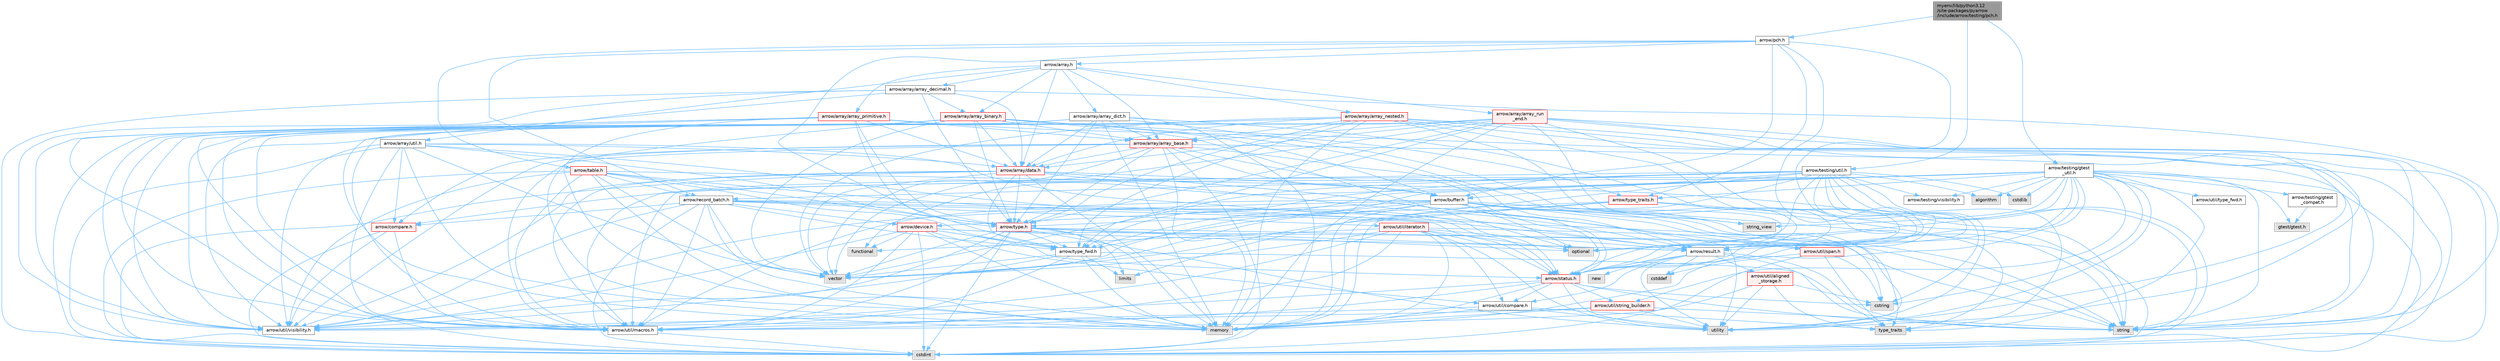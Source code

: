digraph "myenv/lib/python3.12/site-packages/pyarrow/include/arrow/testing/pch.h"
{
 // LATEX_PDF_SIZE
  bgcolor="transparent";
  edge [fontname=Helvetica,fontsize=10,labelfontname=Helvetica,labelfontsize=10];
  node [fontname=Helvetica,fontsize=10,shape=box,height=0.2,width=0.4];
  Node1 [id="Node000001",label="myenv/lib/python3.12\l/site-packages/pyarrow\l/include/arrow/testing/pch.h",height=0.2,width=0.4,color="gray40", fillcolor="grey60", style="filled", fontcolor="black",tooltip=" "];
  Node1 -> Node2 [id="edge1_Node000001_Node000002",color="steelblue1",style="solid",tooltip=" "];
  Node2 [id="Node000002",label="arrow/pch.h",height=0.2,width=0.4,color="grey40", fillcolor="white", style="filled",URL="$include_2arrow_2pch_8h.html",tooltip=" "];
  Node2 -> Node3 [id="edge2_Node000002_Node000003",color="steelblue1",style="solid",tooltip=" "];
  Node3 [id="Node000003",label="arrow/array.h",height=0.2,width=0.4,color="grey40", fillcolor="white", style="filled",URL="$array_8h.html",tooltip=" "];
  Node3 -> Node4 [id="edge3_Node000003_Node000004",color="steelblue1",style="solid",tooltip=" "];
  Node4 [id="Node000004",label="arrow/array/array_base.h",height=0.2,width=0.4,color="red", fillcolor="#FFF0F0", style="filled",URL="$array__base_8h.html",tooltip=" "];
  Node4 -> Node5 [id="edge4_Node000004_Node000005",color="steelblue1",style="solid",tooltip=" "];
  Node5 [id="Node000005",label="cstdint",height=0.2,width=0.4,color="grey60", fillcolor="#E0E0E0", style="filled",tooltip=" "];
  Node4 -> Node7 [id="edge5_Node000004_Node000007",color="steelblue1",style="solid",tooltip=" "];
  Node7 [id="Node000007",label="memory",height=0.2,width=0.4,color="grey60", fillcolor="#E0E0E0", style="filled",tooltip=" "];
  Node4 -> Node8 [id="edge6_Node000004_Node000008",color="steelblue1",style="solid",tooltip=" "];
  Node8 [id="Node000008",label="string",height=0.2,width=0.4,color="grey60", fillcolor="#E0E0E0", style="filled",tooltip=" "];
  Node4 -> Node9 [id="edge7_Node000004_Node000009",color="steelblue1",style="solid",tooltip=" "];
  Node9 [id="Node000009",label="vector",height=0.2,width=0.4,color="grey60", fillcolor="#E0E0E0", style="filled",tooltip=" "];
  Node4 -> Node10 [id="edge8_Node000004_Node000010",color="steelblue1",style="solid",tooltip=" "];
  Node10 [id="Node000010",label="arrow/array/data.h",height=0.2,width=0.4,color="red", fillcolor="#FFF0F0", style="filled",URL="$data_8h.html",tooltip=" "];
  Node10 -> Node5 [id="edge9_Node000010_Node000005",color="steelblue1",style="solid",tooltip=" "];
  Node10 -> Node7 [id="edge10_Node000010_Node000007",color="steelblue1",style="solid",tooltip=" "];
  Node10 -> Node13 [id="edge11_Node000010_Node000013",color="steelblue1",style="solid",tooltip=" "];
  Node13 [id="Node000013",label="utility",height=0.2,width=0.4,color="grey60", fillcolor="#E0E0E0", style="filled",tooltip=" "];
  Node10 -> Node9 [id="edge12_Node000010_Node000009",color="steelblue1",style="solid",tooltip=" "];
  Node10 -> Node18 [id="edge13_Node000010_Node000018",color="steelblue1",style="solid",tooltip=" "];
  Node18 [id="Node000018",label="arrow/buffer.h",height=0.2,width=0.4,color="grey40", fillcolor="white", style="filled",URL="$buffer_8h.html",tooltip=" "];
  Node18 -> Node5 [id="edge14_Node000018_Node000005",color="steelblue1",style="solid",tooltip=" "];
  Node18 -> Node19 [id="edge15_Node000018_Node000019",color="steelblue1",style="solid",tooltip=" "];
  Node19 [id="Node000019",label="cstring",height=0.2,width=0.4,color="grey60", fillcolor="#E0E0E0", style="filled",tooltip=" "];
  Node18 -> Node7 [id="edge16_Node000018_Node000007",color="steelblue1",style="solid",tooltip=" "];
  Node18 -> Node15 [id="edge17_Node000018_Node000015",color="steelblue1",style="solid",tooltip=" "];
  Node15 [id="Node000015",label="optional",height=0.2,width=0.4,color="grey60", fillcolor="#E0E0E0", style="filled",tooltip=" "];
  Node18 -> Node8 [id="edge18_Node000018_Node000008",color="steelblue1",style="solid",tooltip=" "];
  Node18 -> Node20 [id="edge19_Node000018_Node000020",color="steelblue1",style="solid",tooltip=" "];
  Node20 [id="Node000020",label="string_view",height=0.2,width=0.4,color="grey60", fillcolor="#E0E0E0", style="filled",tooltip=" "];
  Node18 -> Node13 [id="edge20_Node000018_Node000013",color="steelblue1",style="solid",tooltip=" "];
  Node18 -> Node9 [id="edge21_Node000018_Node000009",color="steelblue1",style="solid",tooltip=" "];
  Node18 -> Node21 [id="edge22_Node000018_Node000021",color="steelblue1",style="solid",tooltip=" "];
  Node21 [id="Node000021",label="arrow/device.h",height=0.2,width=0.4,color="red", fillcolor="#FFF0F0", style="filled",URL="$device_8h.html",tooltip=" "];
  Node21 -> Node5 [id="edge23_Node000021_Node000005",color="steelblue1",style="solid",tooltip=" "];
  Node21 -> Node22 [id="edge24_Node000021_Node000022",color="steelblue1",style="solid",tooltip=" "];
  Node22 [id="Node000022",label="functional",height=0.2,width=0.4,color="grey60", fillcolor="#E0E0E0", style="filled",tooltip=" "];
  Node21 -> Node7 [id="edge25_Node000021_Node000007",color="steelblue1",style="solid",tooltip=" "];
  Node21 -> Node8 [id="edge26_Node000021_Node000008",color="steelblue1",style="solid",tooltip=" "];
  Node21 -> Node27 [id="edge27_Node000021_Node000027",color="steelblue1",style="solid",tooltip=" "];
  Node27 [id="Node000027",label="arrow/result.h",height=0.2,width=0.4,color="grey40", fillcolor="white", style="filled",URL="$result_8h.html",tooltip=" "];
  Node27 -> Node28 [id="edge28_Node000027_Node000028",color="steelblue1",style="solid",tooltip=" "];
  Node28 [id="Node000028",label="cstddef",height=0.2,width=0.4,color="grey60", fillcolor="#E0E0E0", style="filled",tooltip=" "];
  Node27 -> Node29 [id="edge29_Node000027_Node000029",color="steelblue1",style="solid",tooltip=" "];
  Node29 [id="Node000029",label="new",height=0.2,width=0.4,color="grey60", fillcolor="#E0E0E0", style="filled",tooltip=" "];
  Node27 -> Node8 [id="edge30_Node000027_Node000008",color="steelblue1",style="solid",tooltip=" "];
  Node27 -> Node30 [id="edge31_Node000027_Node000030",color="steelblue1",style="solid",tooltip=" "];
  Node30 [id="Node000030",label="type_traits",height=0.2,width=0.4,color="grey60", fillcolor="#E0E0E0", style="filled",tooltip=" "];
  Node27 -> Node13 [id="edge32_Node000027_Node000013",color="steelblue1",style="solid",tooltip=" "];
  Node27 -> Node31 [id="edge33_Node000027_Node000031",color="steelblue1",style="solid",tooltip=" "];
  Node31 [id="Node000031",label="arrow/status.h",height=0.2,width=0.4,color="red", fillcolor="#FFF0F0", style="filled",URL="$status_8h.html",tooltip=" "];
  Node31 -> Node19 [id="edge34_Node000031_Node000019",color="steelblue1",style="solid",tooltip=" "];
  Node31 -> Node7 [id="edge35_Node000031_Node000007",color="steelblue1",style="solid",tooltip=" "];
  Node31 -> Node8 [id="edge36_Node000031_Node000008",color="steelblue1",style="solid",tooltip=" "];
  Node31 -> Node13 [id="edge37_Node000031_Node000013",color="steelblue1",style="solid",tooltip=" "];
  Node31 -> Node32 [id="edge38_Node000031_Node000032",color="steelblue1",style="solid",tooltip=" "];
  Node32 [id="Node000032",label="arrow/util/compare.h",height=0.2,width=0.4,color="grey40", fillcolor="white", style="filled",URL="$util_2compare_8h.html",tooltip=" "];
  Node32 -> Node7 [id="edge39_Node000032_Node000007",color="steelblue1",style="solid",tooltip=" "];
  Node32 -> Node30 [id="edge40_Node000032_Node000030",color="steelblue1",style="solid",tooltip=" "];
  Node32 -> Node13 [id="edge41_Node000032_Node000013",color="steelblue1",style="solid",tooltip=" "];
  Node32 -> Node26 [id="edge42_Node000032_Node000026",color="steelblue1",style="solid",tooltip=" "];
  Node26 [id="Node000026",label="arrow/util/macros.h",height=0.2,width=0.4,color="grey40", fillcolor="white", style="filled",URL="$macros_8h.html",tooltip=" "];
  Node26 -> Node5 [id="edge43_Node000026_Node000005",color="steelblue1",style="solid",tooltip=" "];
  Node31 -> Node26 [id="edge44_Node000031_Node000026",color="steelblue1",style="solid",tooltip=" "];
  Node31 -> Node33 [id="edge45_Node000031_Node000033",color="steelblue1",style="solid",tooltip=" "];
  Node33 [id="Node000033",label="arrow/util/string_builder.h",height=0.2,width=0.4,color="red", fillcolor="#FFF0F0", style="filled",URL="$string__builder_8h.html",tooltip=" "];
  Node33 -> Node7 [id="edge46_Node000033_Node000007",color="steelblue1",style="solid",tooltip=" "];
  Node33 -> Node8 [id="edge47_Node000033_Node000008",color="steelblue1",style="solid",tooltip=" "];
  Node33 -> Node13 [id="edge48_Node000033_Node000013",color="steelblue1",style="solid",tooltip=" "];
  Node33 -> Node17 [id="edge49_Node000033_Node000017",color="steelblue1",style="solid",tooltip=" "];
  Node17 [id="Node000017",label="arrow/util/visibility.h",height=0.2,width=0.4,color="grey40", fillcolor="white", style="filled",URL="$include_2arrow_2util_2visibility_8h.html",tooltip=" "];
  Node31 -> Node17 [id="edge50_Node000031_Node000017",color="steelblue1",style="solid",tooltip=" "];
  Node27 -> Node35 [id="edge51_Node000027_Node000035",color="steelblue1",style="solid",tooltip=" "];
  Node35 [id="Node000035",label="arrow/util/aligned\l_storage.h",height=0.2,width=0.4,color="red", fillcolor="#FFF0F0", style="filled",URL="$aligned__storage_8h.html",tooltip=" "];
  Node35 -> Node19 [id="edge52_Node000035_Node000019",color="steelblue1",style="solid",tooltip=" "];
  Node35 -> Node30 [id="edge53_Node000035_Node000030",color="steelblue1",style="solid",tooltip=" "];
  Node35 -> Node13 [id="edge54_Node000035_Node000013",color="steelblue1",style="solid",tooltip=" "];
  Node35 -> Node26 [id="edge55_Node000035_Node000026",color="steelblue1",style="solid",tooltip=" "];
  Node27 -> Node32 [id="edge56_Node000027_Node000032",color="steelblue1",style="solid",tooltip=" "];
  Node21 -> Node31 [id="edge57_Node000021_Node000031",color="steelblue1",style="solid",tooltip=" "];
  Node21 -> Node24 [id="edge58_Node000021_Node000024",color="steelblue1",style="solid",tooltip=" "];
  Node24 [id="Node000024",label="arrow/type_fwd.h",height=0.2,width=0.4,color="grey40", fillcolor="white", style="filled",URL="$arrow_2type__fwd_8h.html",tooltip=" "];
  Node24 -> Node25 [id="edge59_Node000024_Node000025",color="steelblue1",style="solid",tooltip=" "];
  Node25 [id="Node000025",label="limits",height=0.2,width=0.4,color="grey60", fillcolor="#E0E0E0", style="filled",tooltip=" "];
  Node24 -> Node7 [id="edge60_Node000024_Node000007",color="steelblue1",style="solid",tooltip=" "];
  Node24 -> Node8 [id="edge61_Node000024_Node000008",color="steelblue1",style="solid",tooltip=" "];
  Node24 -> Node9 [id="edge62_Node000024_Node000009",color="steelblue1",style="solid",tooltip=" "];
  Node24 -> Node26 [id="edge63_Node000024_Node000026",color="steelblue1",style="solid",tooltip=" "];
  Node24 -> Node17 [id="edge64_Node000024_Node000017",color="steelblue1",style="solid",tooltip=" "];
  Node21 -> Node32 [id="edge65_Node000021_Node000032",color="steelblue1",style="solid",tooltip=" "];
  Node21 -> Node26 [id="edge66_Node000021_Node000026",color="steelblue1",style="solid",tooltip=" "];
  Node21 -> Node17 [id="edge67_Node000021_Node000017",color="steelblue1",style="solid",tooltip=" "];
  Node18 -> Node31 [id="edge68_Node000018_Node000031",color="steelblue1",style="solid",tooltip=" "];
  Node18 -> Node24 [id="edge69_Node000018_Node000024",color="steelblue1",style="solid",tooltip=" "];
  Node18 -> Node26 [id="edge70_Node000018_Node000026",color="steelblue1",style="solid",tooltip=" "];
  Node18 -> Node37 [id="edge71_Node000018_Node000037",color="steelblue1",style="solid",tooltip=" "];
  Node37 [id="Node000037",label="arrow/util/span.h",height=0.2,width=0.4,color="red", fillcolor="#FFF0F0", style="filled",URL="$span_8h.html",tooltip=" "];
  Node37 -> Node28 [id="edge72_Node000037_Node000028",color="steelblue1",style="solid",tooltip=" "];
  Node37 -> Node5 [id="edge73_Node000037_Node000005",color="steelblue1",style="solid",tooltip=" "];
  Node37 -> Node19 [id="edge74_Node000037_Node000019",color="steelblue1",style="solid",tooltip=" "];
  Node37 -> Node30 [id="edge75_Node000037_Node000030",color="steelblue1",style="solid",tooltip=" "];
  Node18 -> Node17 [id="edge76_Node000018_Node000017",color="steelblue1",style="solid",tooltip=" "];
  Node10 -> Node27 [id="edge77_Node000010_Node000027",color="steelblue1",style="solid",tooltip=" "];
  Node10 -> Node39 [id="edge78_Node000010_Node000039",color="steelblue1",style="solid",tooltip=" "];
  Node39 [id="Node000039",label="arrow/type.h",height=0.2,width=0.4,color="red", fillcolor="#FFF0F0", style="filled",URL="$type_8h.html",tooltip=" "];
  Node39 -> Node5 [id="edge79_Node000039_Node000005",color="steelblue1",style="solid",tooltip=" "];
  Node39 -> Node25 [id="edge80_Node000039_Node000025",color="steelblue1",style="solid",tooltip=" "];
  Node39 -> Node7 [id="edge81_Node000039_Node000007",color="steelblue1",style="solid",tooltip=" "];
  Node39 -> Node15 [id="edge82_Node000039_Node000015",color="steelblue1",style="solid",tooltip=" "];
  Node39 -> Node8 [id="edge83_Node000039_Node000008",color="steelblue1",style="solid",tooltip=" "];
  Node39 -> Node13 [id="edge84_Node000039_Node000013",color="steelblue1",style="solid",tooltip=" "];
  Node39 -> Node9 [id="edge85_Node000039_Node000009",color="steelblue1",style="solid",tooltip=" "];
  Node39 -> Node27 [id="edge86_Node000039_Node000027",color="steelblue1",style="solid",tooltip=" "];
  Node39 -> Node24 [id="edge87_Node000039_Node000024",color="steelblue1",style="solid",tooltip=" "];
  Node39 -> Node26 [id="edge88_Node000039_Node000026",color="steelblue1",style="solid",tooltip=" "];
  Node39 -> Node17 [id="edge89_Node000039_Node000017",color="steelblue1",style="solid",tooltip=" "];
  Node10 -> Node24 [id="edge90_Node000010_Node000024",color="steelblue1",style="solid",tooltip=" "];
  Node10 -> Node26 [id="edge91_Node000010_Node000026",color="steelblue1",style="solid",tooltip=" "];
  Node10 -> Node37 [id="edge92_Node000010_Node000037",color="steelblue1",style="solid",tooltip=" "];
  Node10 -> Node17 [id="edge93_Node000010_Node000017",color="steelblue1",style="solid",tooltip=" "];
  Node4 -> Node18 [id="edge94_Node000004_Node000018",color="steelblue1",style="solid",tooltip=" "];
  Node4 -> Node49 [id="edge95_Node000004_Node000049",color="steelblue1",style="solid",tooltip=" "];
  Node49 [id="Node000049",label="arrow/compare.h",height=0.2,width=0.4,color="red", fillcolor="#FFF0F0", style="filled",URL="$compare_8h.html",tooltip=" "];
  Node49 -> Node5 [id="edge96_Node000049_Node000005",color="steelblue1",style="solid",tooltip=" "];
  Node49 -> Node26 [id="edge97_Node000049_Node000026",color="steelblue1",style="solid",tooltip=" "];
  Node49 -> Node17 [id="edge98_Node000049_Node000017",color="steelblue1",style="solid",tooltip=" "];
  Node4 -> Node27 [id="edge99_Node000004_Node000027",color="steelblue1",style="solid",tooltip=" "];
  Node4 -> Node31 [id="edge100_Node000004_Node000031",color="steelblue1",style="solid",tooltip=" "];
  Node4 -> Node39 [id="edge101_Node000004_Node000039",color="steelblue1",style="solid",tooltip=" "];
  Node4 -> Node26 [id="edge102_Node000004_Node000026",color="steelblue1",style="solid",tooltip=" "];
  Node4 -> Node17 [id="edge103_Node000004_Node000017",color="steelblue1",style="solid",tooltip=" "];
  Node3 -> Node50 [id="edge104_Node000003_Node000050",color="steelblue1",style="solid",tooltip=" "];
  Node50 [id="Node000050",label="arrow/array/array_binary.h",height=0.2,width=0.4,color="red", fillcolor="#FFF0F0", style="filled",URL="$array__binary_8h.html",tooltip=" "];
  Node50 -> Node5 [id="edge105_Node000050_Node000005",color="steelblue1",style="solid",tooltip=" "];
  Node50 -> Node7 [id="edge106_Node000050_Node000007",color="steelblue1",style="solid",tooltip=" "];
  Node50 -> Node15 [id="edge107_Node000050_Node000015",color="steelblue1",style="solid",tooltip=" "];
  Node50 -> Node8 [id="edge108_Node000050_Node000008",color="steelblue1",style="solid",tooltip=" "];
  Node50 -> Node20 [id="edge109_Node000050_Node000020",color="steelblue1",style="solid",tooltip=" "];
  Node50 -> Node9 [id="edge110_Node000050_Node000009",color="steelblue1",style="solid",tooltip=" "];
  Node50 -> Node4 [id="edge111_Node000050_Node000004",color="steelblue1",style="solid",tooltip=" "];
  Node50 -> Node10 [id="edge112_Node000050_Node000010",color="steelblue1",style="solid",tooltip=" "];
  Node50 -> Node18 [id="edge113_Node000050_Node000018",color="steelblue1",style="solid",tooltip=" "];
  Node50 -> Node39 [id="edge114_Node000050_Node000039",color="steelblue1",style="solid",tooltip=" "];
  Node50 -> Node26 [id="edge115_Node000050_Node000026",color="steelblue1",style="solid",tooltip=" "];
  Node50 -> Node17 [id="edge116_Node000050_Node000017",color="steelblue1",style="solid",tooltip=" "];
  Node3 -> Node57 [id="edge117_Node000003_Node000057",color="steelblue1",style="solid",tooltip=" "];
  Node57 [id="Node000057",label="arrow/array/array_decimal.h",height=0.2,width=0.4,color="grey40", fillcolor="white", style="filled",URL="$array__decimal_8h.html",tooltip=" "];
  Node57 -> Node5 [id="edge118_Node000057_Node000005",color="steelblue1",style="solid",tooltip=" "];
  Node57 -> Node7 [id="edge119_Node000057_Node000007",color="steelblue1",style="solid",tooltip=" "];
  Node57 -> Node8 [id="edge120_Node000057_Node000008",color="steelblue1",style="solid",tooltip=" "];
  Node57 -> Node50 [id="edge121_Node000057_Node000050",color="steelblue1",style="solid",tooltip=" "];
  Node57 -> Node10 [id="edge122_Node000057_Node000010",color="steelblue1",style="solid",tooltip=" "];
  Node57 -> Node39 [id="edge123_Node000057_Node000039",color="steelblue1",style="solid",tooltip=" "];
  Node57 -> Node17 [id="edge124_Node000057_Node000017",color="steelblue1",style="solid",tooltip=" "];
  Node3 -> Node58 [id="edge125_Node000003_Node000058",color="steelblue1",style="solid",tooltip=" "];
  Node58 [id="Node000058",label="arrow/array/array_dict.h",height=0.2,width=0.4,color="grey40", fillcolor="white", style="filled",URL="$array__dict_8h.html",tooltip=" "];
  Node58 -> Node5 [id="edge126_Node000058_Node000005",color="steelblue1",style="solid",tooltip=" "];
  Node58 -> Node7 [id="edge127_Node000058_Node000007",color="steelblue1",style="solid",tooltip=" "];
  Node58 -> Node4 [id="edge128_Node000058_Node000004",color="steelblue1",style="solid",tooltip=" "];
  Node58 -> Node10 [id="edge129_Node000058_Node000010",color="steelblue1",style="solid",tooltip=" "];
  Node58 -> Node27 [id="edge130_Node000058_Node000027",color="steelblue1",style="solid",tooltip=" "];
  Node58 -> Node31 [id="edge131_Node000058_Node000031",color="steelblue1",style="solid",tooltip=" "];
  Node58 -> Node39 [id="edge132_Node000058_Node000039",color="steelblue1",style="solid",tooltip=" "];
  Node58 -> Node26 [id="edge133_Node000058_Node000026",color="steelblue1",style="solid",tooltip=" "];
  Node58 -> Node17 [id="edge134_Node000058_Node000017",color="steelblue1",style="solid",tooltip=" "];
  Node3 -> Node59 [id="edge135_Node000003_Node000059",color="steelblue1",style="solid",tooltip=" "];
  Node59 [id="Node000059",label="arrow/array/array_nested.h",height=0.2,width=0.4,color="red", fillcolor="#FFF0F0", style="filled",URL="$array__nested_8h.html",tooltip=" "];
  Node59 -> Node5 [id="edge136_Node000059_Node000005",color="steelblue1",style="solid",tooltip=" "];
  Node59 -> Node7 [id="edge137_Node000059_Node000007",color="steelblue1",style="solid",tooltip=" "];
  Node59 -> Node8 [id="edge138_Node000059_Node000008",color="steelblue1",style="solid",tooltip=" "];
  Node59 -> Node13 [id="edge139_Node000059_Node000013",color="steelblue1",style="solid",tooltip=" "];
  Node59 -> Node9 [id="edge140_Node000059_Node000009",color="steelblue1",style="solid",tooltip=" "];
  Node59 -> Node4 [id="edge141_Node000059_Node000004",color="steelblue1",style="solid",tooltip=" "];
  Node59 -> Node10 [id="edge142_Node000059_Node000010",color="steelblue1",style="solid",tooltip=" "];
  Node59 -> Node27 [id="edge143_Node000059_Node000027",color="steelblue1",style="solid",tooltip=" "];
  Node59 -> Node31 [id="edge144_Node000059_Node000031",color="steelblue1",style="solid",tooltip=" "];
  Node59 -> Node39 [id="edge145_Node000059_Node000039",color="steelblue1",style="solid",tooltip=" "];
  Node59 -> Node24 [id="edge146_Node000059_Node000024",color="steelblue1",style="solid",tooltip=" "];
  Node59 -> Node26 [id="edge147_Node000059_Node000026",color="steelblue1",style="solid",tooltip=" "];
  Node59 -> Node17 [id="edge148_Node000059_Node000017",color="steelblue1",style="solid",tooltip=" "];
  Node3 -> Node60 [id="edge149_Node000003_Node000060",color="steelblue1",style="solid",tooltip=" "];
  Node60 [id="Node000060",label="arrow/array/array_primitive.h",height=0.2,width=0.4,color="red", fillcolor="#FFF0F0", style="filled",URL="$array__primitive_8h.html",tooltip=" "];
  Node60 -> Node5 [id="edge150_Node000060_Node000005",color="steelblue1",style="solid",tooltip=" "];
  Node60 -> Node7 [id="edge151_Node000060_Node000007",color="steelblue1",style="solid",tooltip=" "];
  Node60 -> Node4 [id="edge152_Node000060_Node000004",color="steelblue1",style="solid",tooltip=" "];
  Node60 -> Node10 [id="edge153_Node000060_Node000010",color="steelblue1",style="solid",tooltip=" "];
  Node60 -> Node39 [id="edge154_Node000060_Node000039",color="steelblue1",style="solid",tooltip=" "];
  Node60 -> Node24 [id="edge155_Node000060_Node000024",color="steelblue1",style="solid",tooltip=" "];
  Node60 -> Node56 [id="edge156_Node000060_Node000056",color="steelblue1",style="solid",tooltip=" "];
  Node56 [id="Node000056",label="arrow/type_traits.h",height=0.2,width=0.4,color="red", fillcolor="#FFF0F0", style="filled",URL="$include_2arrow_2type__traits_8h.html",tooltip=" "];
  Node56 -> Node7 [id="edge157_Node000056_Node000007",color="steelblue1",style="solid",tooltip=" "];
  Node56 -> Node8 [id="edge158_Node000056_Node000008",color="steelblue1",style="solid",tooltip=" "];
  Node56 -> Node30 [id="edge159_Node000056_Node000030",color="steelblue1",style="solid",tooltip=" "];
  Node56 -> Node9 [id="edge160_Node000056_Node000009",color="steelblue1",style="solid",tooltip=" "];
  Node56 -> Node39 [id="edge161_Node000056_Node000039",color="steelblue1",style="solid",tooltip=" "];
  Node60 -> Node26 [id="edge162_Node000060_Node000026",color="steelblue1",style="solid",tooltip=" "];
  Node60 -> Node17 [id="edge163_Node000060_Node000017",color="steelblue1",style="solid",tooltip=" "];
  Node3 -> Node61 [id="edge164_Node000003_Node000061",color="steelblue1",style="solid",tooltip=" "];
  Node61 [id="Node000061",label="arrow/array/array_run\l_end.h",height=0.2,width=0.4,color="red", fillcolor="#FFF0F0", style="filled",URL="$array__run__end_8h.html",tooltip=" "];
  Node61 -> Node5 [id="edge165_Node000061_Node000005",color="steelblue1",style="solid",tooltip=" "];
  Node61 -> Node7 [id="edge166_Node000061_Node000007",color="steelblue1",style="solid",tooltip=" "];
  Node61 -> Node8 [id="edge167_Node000061_Node000008",color="steelblue1",style="solid",tooltip=" "];
  Node61 -> Node13 [id="edge168_Node000061_Node000013",color="steelblue1",style="solid",tooltip=" "];
  Node61 -> Node9 [id="edge169_Node000061_Node000009",color="steelblue1",style="solid",tooltip=" "];
  Node61 -> Node4 [id="edge170_Node000061_Node000004",color="steelblue1",style="solid",tooltip=" "];
  Node61 -> Node10 [id="edge171_Node000061_Node000010",color="steelblue1",style="solid",tooltip=" "];
  Node61 -> Node27 [id="edge172_Node000061_Node000027",color="steelblue1",style="solid",tooltip=" "];
  Node61 -> Node31 [id="edge173_Node000061_Node000031",color="steelblue1",style="solid",tooltip=" "];
  Node61 -> Node39 [id="edge174_Node000061_Node000039",color="steelblue1",style="solid",tooltip=" "];
  Node61 -> Node24 [id="edge175_Node000061_Node000024",color="steelblue1",style="solid",tooltip=" "];
  Node61 -> Node26 [id="edge176_Node000061_Node000026",color="steelblue1",style="solid",tooltip=" "];
  Node61 -> Node17 [id="edge177_Node000061_Node000017",color="steelblue1",style="solid",tooltip=" "];
  Node3 -> Node10 [id="edge178_Node000003_Node000010",color="steelblue1",style="solid",tooltip=" "];
  Node3 -> Node62 [id="edge179_Node000003_Node000062",color="steelblue1",style="solid",tooltip=" "];
  Node62 [id="Node000062",label="arrow/array/util.h",height=0.2,width=0.4,color="grey40", fillcolor="white", style="filled",URL="$array_2util_8h.html",tooltip=" "];
  Node62 -> Node5 [id="edge180_Node000062_Node000005",color="steelblue1",style="solid",tooltip=" "];
  Node62 -> Node7 [id="edge181_Node000062_Node000007",color="steelblue1",style="solid",tooltip=" "];
  Node62 -> Node9 [id="edge182_Node000062_Node000009",color="steelblue1",style="solid",tooltip=" "];
  Node62 -> Node10 [id="edge183_Node000062_Node000010",color="steelblue1",style="solid",tooltip=" "];
  Node62 -> Node49 [id="edge184_Node000062_Node000049",color="steelblue1",style="solid",tooltip=" "];
  Node62 -> Node27 [id="edge185_Node000062_Node000027",color="steelblue1",style="solid",tooltip=" "];
  Node62 -> Node31 [id="edge186_Node000062_Node000031",color="steelblue1",style="solid",tooltip=" "];
  Node62 -> Node39 [id="edge187_Node000062_Node000039",color="steelblue1",style="solid",tooltip=" "];
  Node62 -> Node26 [id="edge188_Node000062_Node000026",color="steelblue1",style="solid",tooltip=" "];
  Node62 -> Node17 [id="edge189_Node000062_Node000017",color="steelblue1",style="solid",tooltip=" "];
  Node2 -> Node18 [id="edge190_Node000002_Node000018",color="steelblue1",style="solid",tooltip=" "];
  Node2 -> Node63 [id="edge191_Node000002_Node000063",color="steelblue1",style="solid",tooltip=" "];
  Node63 [id="Node000063",label="arrow/record_batch.h",height=0.2,width=0.4,color="grey40", fillcolor="white", style="filled",URL="$record__batch_8h.html",tooltip=" "];
  Node63 -> Node5 [id="edge192_Node000063_Node000005",color="steelblue1",style="solid",tooltip=" "];
  Node63 -> Node7 [id="edge193_Node000063_Node000007",color="steelblue1",style="solid",tooltip=" "];
  Node63 -> Node8 [id="edge194_Node000063_Node000008",color="steelblue1",style="solid",tooltip=" "];
  Node63 -> Node9 [id="edge195_Node000063_Node000009",color="steelblue1",style="solid",tooltip=" "];
  Node63 -> Node49 [id="edge196_Node000063_Node000049",color="steelblue1",style="solid",tooltip=" "];
  Node63 -> Node21 [id="edge197_Node000063_Node000021",color="steelblue1",style="solid",tooltip=" "];
  Node63 -> Node27 [id="edge198_Node000063_Node000027",color="steelblue1",style="solid",tooltip=" "];
  Node63 -> Node31 [id="edge199_Node000063_Node000031",color="steelblue1",style="solid",tooltip=" "];
  Node63 -> Node24 [id="edge200_Node000063_Node000024",color="steelblue1",style="solid",tooltip=" "];
  Node63 -> Node64 [id="edge201_Node000063_Node000064",color="steelblue1",style="solid",tooltip=" "];
  Node64 [id="Node000064",label="arrow/util/iterator.h",height=0.2,width=0.4,color="red", fillcolor="#FFF0F0", style="filled",URL="$iterator_8h.html",tooltip=" "];
  Node64 -> Node22 [id="edge202_Node000064_Node000022",color="steelblue1",style="solid",tooltip=" "];
  Node64 -> Node7 [id="edge203_Node000064_Node000007",color="steelblue1",style="solid",tooltip=" "];
  Node64 -> Node15 [id="edge204_Node000064_Node000015",color="steelblue1",style="solid",tooltip=" "];
  Node64 -> Node30 [id="edge205_Node000064_Node000030",color="steelblue1",style="solid",tooltip=" "];
  Node64 -> Node13 [id="edge206_Node000064_Node000013",color="steelblue1",style="solid",tooltip=" "];
  Node64 -> Node9 [id="edge207_Node000064_Node000009",color="steelblue1",style="solid",tooltip=" "];
  Node64 -> Node27 [id="edge208_Node000064_Node000027",color="steelblue1",style="solid",tooltip=" "];
  Node64 -> Node31 [id="edge209_Node000064_Node000031",color="steelblue1",style="solid",tooltip=" "];
  Node64 -> Node32 [id="edge210_Node000064_Node000032",color="steelblue1",style="solid",tooltip=" "];
  Node64 -> Node26 [id="edge211_Node000064_Node000026",color="steelblue1",style="solid",tooltip=" "];
  Node64 -> Node17 [id="edge212_Node000064_Node000017",color="steelblue1",style="solid",tooltip=" "];
  Node63 -> Node26 [id="edge213_Node000063_Node000026",color="steelblue1",style="solid",tooltip=" "];
  Node63 -> Node17 [id="edge214_Node000063_Node000017",color="steelblue1",style="solid",tooltip=" "];
  Node2 -> Node27 [id="edge215_Node000002_Node000027",color="steelblue1",style="solid",tooltip=" "];
  Node2 -> Node31 [id="edge216_Node000002_Node000031",color="steelblue1",style="solid",tooltip=" "];
  Node2 -> Node67 [id="edge217_Node000002_Node000067",color="steelblue1",style="solid",tooltip=" "];
  Node67 [id="Node000067",label="arrow/table.h",height=0.2,width=0.4,color="red", fillcolor="#FFF0F0", style="filled",URL="$table_8h.html",tooltip=" "];
  Node67 -> Node5 [id="edge218_Node000067_Node000005",color="steelblue1",style="solid",tooltip=" "];
  Node67 -> Node7 [id="edge219_Node000067_Node000007",color="steelblue1",style="solid",tooltip=" "];
  Node67 -> Node8 [id="edge220_Node000067_Node000008",color="steelblue1",style="solid",tooltip=" "];
  Node67 -> Node9 [id="edge221_Node000067_Node000009",color="steelblue1",style="solid",tooltip=" "];
  Node67 -> Node63 [id="edge222_Node000067_Node000063",color="steelblue1",style="solid",tooltip=" "];
  Node67 -> Node31 [id="edge223_Node000067_Node000031",color="steelblue1",style="solid",tooltip=" "];
  Node67 -> Node39 [id="edge224_Node000067_Node000039",color="steelblue1",style="solid",tooltip=" "];
  Node67 -> Node24 [id="edge225_Node000067_Node000024",color="steelblue1",style="solid",tooltip=" "];
  Node67 -> Node26 [id="edge226_Node000067_Node000026",color="steelblue1",style="solid",tooltip=" "];
  Node67 -> Node17 [id="edge227_Node000067_Node000017",color="steelblue1",style="solid",tooltip=" "];
  Node2 -> Node39 [id="edge228_Node000002_Node000039",color="steelblue1",style="solid",tooltip=" "];
  Node2 -> Node56 [id="edge229_Node000002_Node000056",color="steelblue1",style="solid",tooltip=" "];
  Node1 -> Node68 [id="edge230_Node000001_Node000068",color="steelblue1",style="solid",tooltip=" "];
  Node68 [id="Node000068",label="arrow/testing/gtest\l_util.h",height=0.2,width=0.4,color="grey40", fillcolor="white", style="filled",URL="$gtest__util_8h.html",tooltip=" "];
  Node68 -> Node43 [id="edge231_Node000068_Node000043",color="steelblue1",style="solid",tooltip=" "];
  Node43 [id="Node000043",label="algorithm",height=0.2,width=0.4,color="grey60", fillcolor="#E0E0E0", style="filled",tooltip=" "];
  Node68 -> Node5 [id="edge232_Node000068_Node000005",color="steelblue1",style="solid",tooltip=" "];
  Node68 -> Node69 [id="edge233_Node000068_Node000069",color="steelblue1",style="solid",tooltip=" "];
  Node69 [id="Node000069",label="cstdlib",height=0.2,width=0.4,color="grey60", fillcolor="#E0E0E0", style="filled",tooltip=" "];
  Node68 -> Node19 [id="edge234_Node000068_Node000019",color="steelblue1",style="solid",tooltip=" "];
  Node68 -> Node22 [id="edge235_Node000068_Node000022",color="steelblue1",style="solid",tooltip=" "];
  Node68 -> Node7 [id="edge236_Node000068_Node000007",color="steelblue1",style="solid",tooltip=" "];
  Node68 -> Node15 [id="edge237_Node000068_Node000015",color="steelblue1",style="solid",tooltip=" "];
  Node68 -> Node8 [id="edge238_Node000068_Node000008",color="steelblue1",style="solid",tooltip=" "];
  Node68 -> Node20 [id="edge239_Node000068_Node000020",color="steelblue1",style="solid",tooltip=" "];
  Node68 -> Node30 [id="edge240_Node000068_Node000030",color="steelblue1",style="solid",tooltip=" "];
  Node68 -> Node13 [id="edge241_Node000068_Node000013",color="steelblue1",style="solid",tooltip=" "];
  Node68 -> Node9 [id="edge242_Node000068_Node000009",color="steelblue1",style="solid",tooltip=" "];
  Node68 -> Node70 [id="edge243_Node000068_Node000070",color="steelblue1",style="solid",tooltip=" "];
  Node70 [id="Node000070",label="gtest/gtest.h",height=0.2,width=0.4,color="grey60", fillcolor="#E0E0E0", style="filled",tooltip=" "];
  Node68 -> Node49 [id="edge244_Node000068_Node000049",color="steelblue1",style="solid",tooltip=" "];
  Node68 -> Node27 [id="edge245_Node000068_Node000027",color="steelblue1",style="solid",tooltip=" "];
  Node68 -> Node31 [id="edge246_Node000068_Node000031",color="steelblue1",style="solid",tooltip=" "];
  Node68 -> Node71 [id="edge247_Node000068_Node000071",color="steelblue1",style="solid",tooltip=" "];
  Node71 [id="Node000071",label="arrow/testing/gtest\l_compat.h",height=0.2,width=0.4,color="grey40", fillcolor="white", style="filled",URL="$gtest__compat_8h.html",tooltip=" "];
  Node71 -> Node70 [id="edge248_Node000071_Node000070",color="steelblue1",style="solid",tooltip=" "];
  Node68 -> Node72 [id="edge249_Node000068_Node000072",color="steelblue1",style="solid",tooltip=" "];
  Node72 [id="Node000072",label="arrow/testing/visibility.h",height=0.2,width=0.4,color="grey40", fillcolor="white", style="filled",URL="$include_2arrow_2testing_2visibility_8h.html",tooltip=" "];
  Node68 -> Node24 [id="edge250_Node000068_Node000024",color="steelblue1",style="solid",tooltip=" "];
  Node68 -> Node56 [id="edge251_Node000068_Node000056",color="steelblue1",style="solid",tooltip=" "];
  Node68 -> Node26 [id="edge252_Node000068_Node000026",color="steelblue1",style="solid",tooltip=" "];
  Node68 -> Node33 [id="edge253_Node000068_Node000033",color="steelblue1",style="solid",tooltip=" "];
  Node68 -> Node73 [id="edge254_Node000068_Node000073",color="steelblue1",style="solid",tooltip=" "];
  Node73 [id="Node000073",label="arrow/util/type_fwd.h",height=0.2,width=0.4,color="grey40", fillcolor="white", style="filled",URL="$arrow_2util_2type__fwd_8h.html",tooltip=" "];
  Node1 -> Node74 [id="edge255_Node000001_Node000074",color="steelblue1",style="solid",tooltip=" "];
  Node74 [id="Node000074",label="arrow/testing/util.h",height=0.2,width=0.4,color="grey40", fillcolor="white", style="filled",URL="$testing_2util_8h.html",tooltip=" "];
  Node74 -> Node43 [id="edge256_Node000074_Node000043",color="steelblue1",style="solid",tooltip=" "];
  Node74 -> Node5 [id="edge257_Node000074_Node000005",color="steelblue1",style="solid",tooltip=" "];
  Node74 -> Node69 [id="edge258_Node000074_Node000069",color="steelblue1",style="solid",tooltip=" "];
  Node74 -> Node19 [id="edge259_Node000074_Node000019",color="steelblue1",style="solid",tooltip=" "];
  Node74 -> Node25 [id="edge260_Node000074_Node000025",color="steelblue1",style="solid",tooltip=" "];
  Node74 -> Node7 [id="edge261_Node000074_Node000007",color="steelblue1",style="solid",tooltip=" "];
  Node74 -> Node15 [id="edge262_Node000074_Node000015",color="steelblue1",style="solid",tooltip=" "];
  Node74 -> Node8 [id="edge263_Node000074_Node000008",color="steelblue1",style="solid",tooltip=" "];
  Node74 -> Node30 [id="edge264_Node000074_Node000030",color="steelblue1",style="solid",tooltip=" "];
  Node74 -> Node13 [id="edge265_Node000074_Node000013",color="steelblue1",style="solid",tooltip=" "];
  Node74 -> Node9 [id="edge266_Node000074_Node000009",color="steelblue1",style="solid",tooltip=" "];
  Node74 -> Node18 [id="edge267_Node000074_Node000018",color="steelblue1",style="solid",tooltip=" "];
  Node74 -> Node63 [id="edge268_Node000074_Node000063",color="steelblue1",style="solid",tooltip=" "];
  Node74 -> Node31 [id="edge269_Node000074_Node000031",color="steelblue1",style="solid",tooltip=" "];
  Node74 -> Node72 [id="edge270_Node000074_Node000072",color="steelblue1",style="solid",tooltip=" "];
  Node74 -> Node24 [id="edge271_Node000074_Node000024",color="steelblue1",style="solid",tooltip=" "];
  Node74 -> Node26 [id="edge272_Node000074_Node000026",color="steelblue1",style="solid",tooltip=" "];
}

